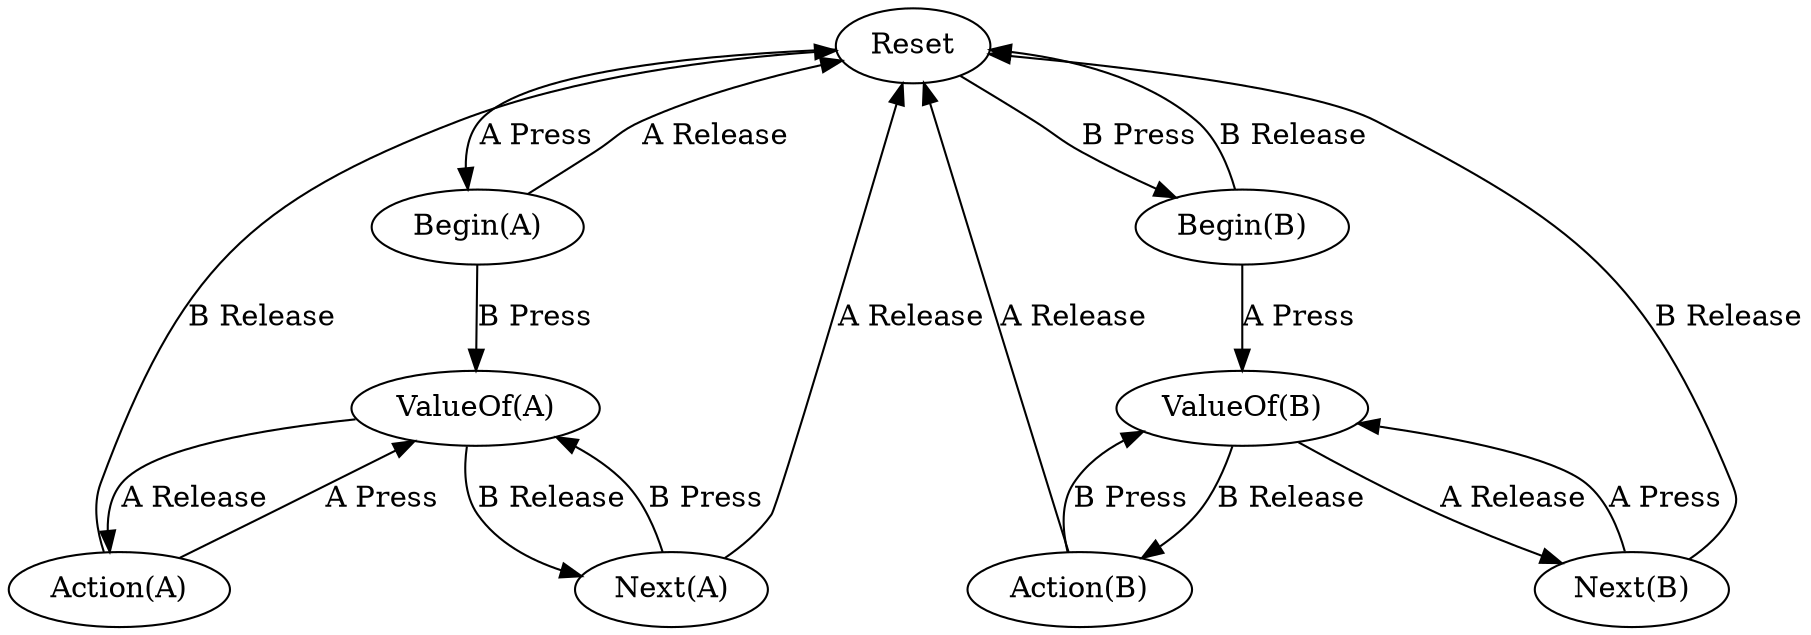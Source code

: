 digraph G {

  Reset -> "Begin(A)" [label="A Press"];
  Reset -> "Begin(B)" [label="B Press"];
  
  "Begin(A)" -> Reset [label="A Release"];
  
  "Begin(A)" -> "ValueOf(A)" [label="B Press"];
  "ValueOf(A)" -> "Action(A)" [label="A Release"];
  "Action(A)" -> Reset [label="B Release"];
  "Action(A)" -> "ValueOf(A)" [label="A Press"];
  
  "ValueOf(A)" -> "Next(A)" [label="B Release"];
  "Next(A)" -> "ValueOf(A)" [label="B Press"];
  "Next(A)" -> Reset [label="A Release"];
  
  "Begin(B)" -> Reset [label="B Release"];
  "Begin(B)" -> "ValueOf(B)" [label="A Press"];
  "ValueOf(B)" -> "Action(B)" [label="B Release"];
  "Action(B)" -> Reset [label="A Release"];
  "Action(B)" -> "ValueOf(B)" [label="B Press"];
  
  
  "ValueOf(B)" -> "Next(B)" [label="A Release"];
  "Next(B)" -> "ValueOf(B)" [label="A Press"];
  "Next(B)" -> Reset [label="B Release"];
}